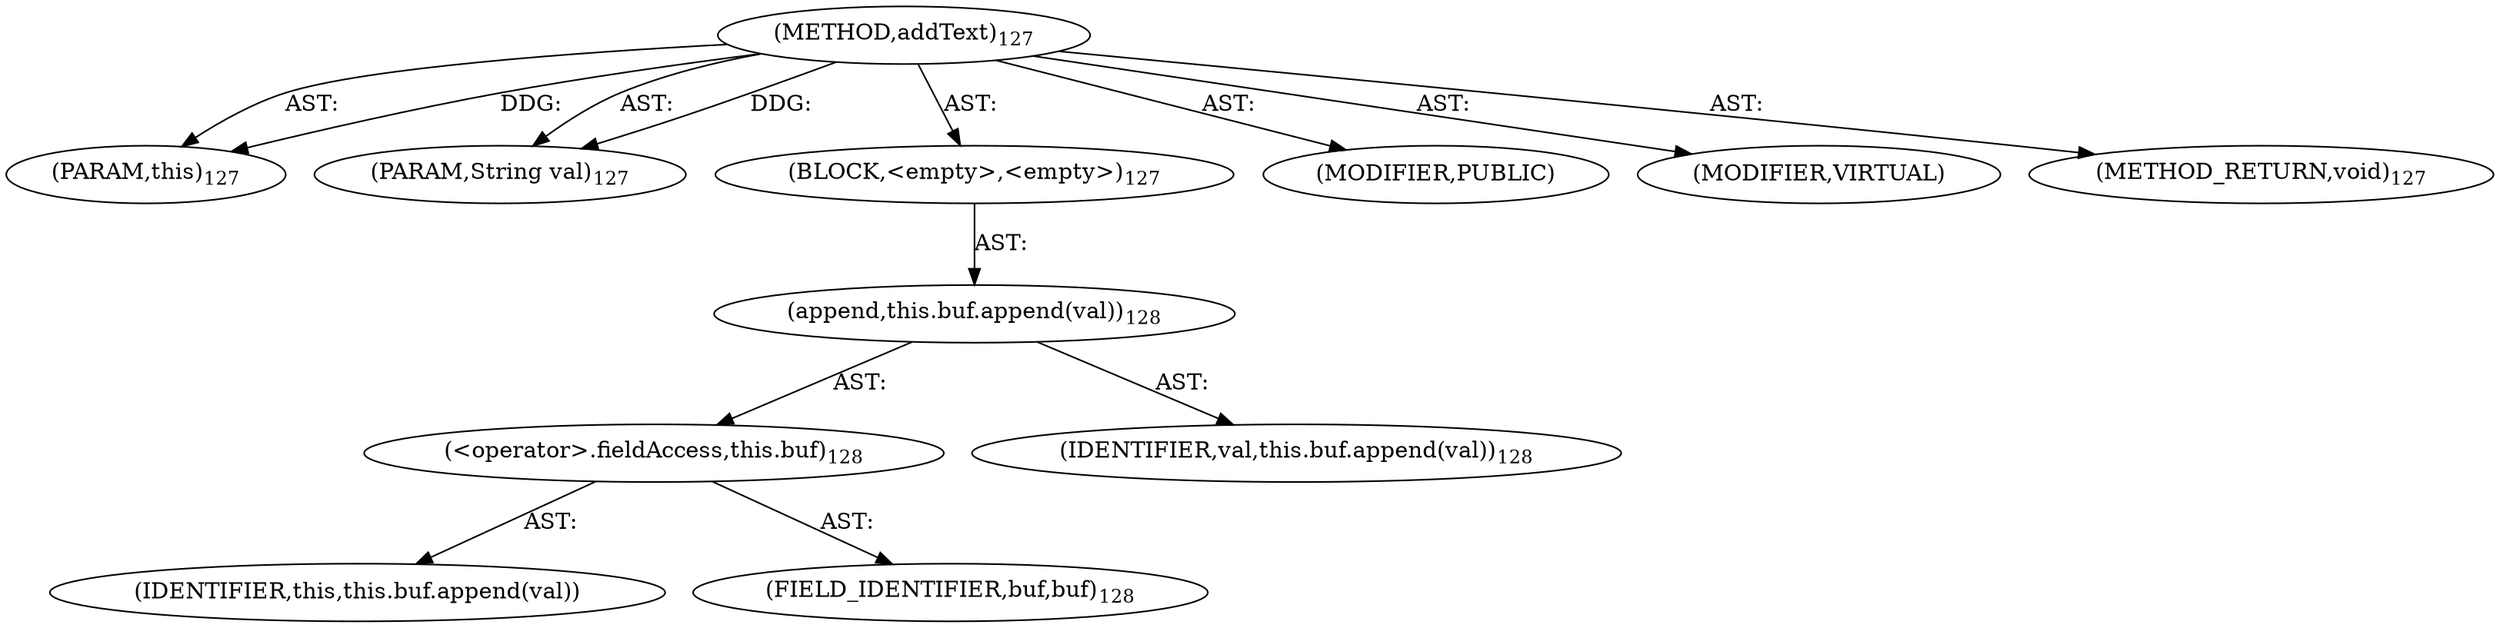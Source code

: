 digraph "addText" {  
"111669149696" [label = <(METHOD,addText)<SUB>127</SUB>> ]
"115964117010" [label = <(PARAM,this)<SUB>127</SUB>> ]
"115964117011" [label = <(PARAM,String val)<SUB>127</SUB>> ]
"25769803776" [label = <(BLOCK,&lt;empty&gt;,&lt;empty&gt;)<SUB>127</SUB>> ]
"30064771072" [label = <(append,this.buf.append(val))<SUB>128</SUB>> ]
"30064771073" [label = <(&lt;operator&gt;.fieldAccess,this.buf)<SUB>128</SUB>> ]
"68719476774" [label = <(IDENTIFIER,this,this.buf.append(val))> ]
"55834574848" [label = <(FIELD_IDENTIFIER,buf,buf)<SUB>128</SUB>> ]
"68719476775" [label = <(IDENTIFIER,val,this.buf.append(val))<SUB>128</SUB>> ]
"133143986190" [label = <(MODIFIER,PUBLIC)> ]
"133143986191" [label = <(MODIFIER,VIRTUAL)> ]
"128849018880" [label = <(METHOD_RETURN,void)<SUB>127</SUB>> ]
  "111669149696" -> "115964117010"  [ label = "AST: "] 
  "111669149696" -> "115964117011"  [ label = "AST: "] 
  "111669149696" -> "25769803776"  [ label = "AST: "] 
  "111669149696" -> "133143986190"  [ label = "AST: "] 
  "111669149696" -> "133143986191"  [ label = "AST: "] 
  "111669149696" -> "128849018880"  [ label = "AST: "] 
  "25769803776" -> "30064771072"  [ label = "AST: "] 
  "30064771072" -> "30064771073"  [ label = "AST: "] 
  "30064771072" -> "68719476775"  [ label = "AST: "] 
  "30064771073" -> "68719476774"  [ label = "AST: "] 
  "30064771073" -> "55834574848"  [ label = "AST: "] 
  "111669149696" -> "115964117010"  [ label = "DDG: "] 
  "111669149696" -> "115964117011"  [ label = "DDG: "] 
}

